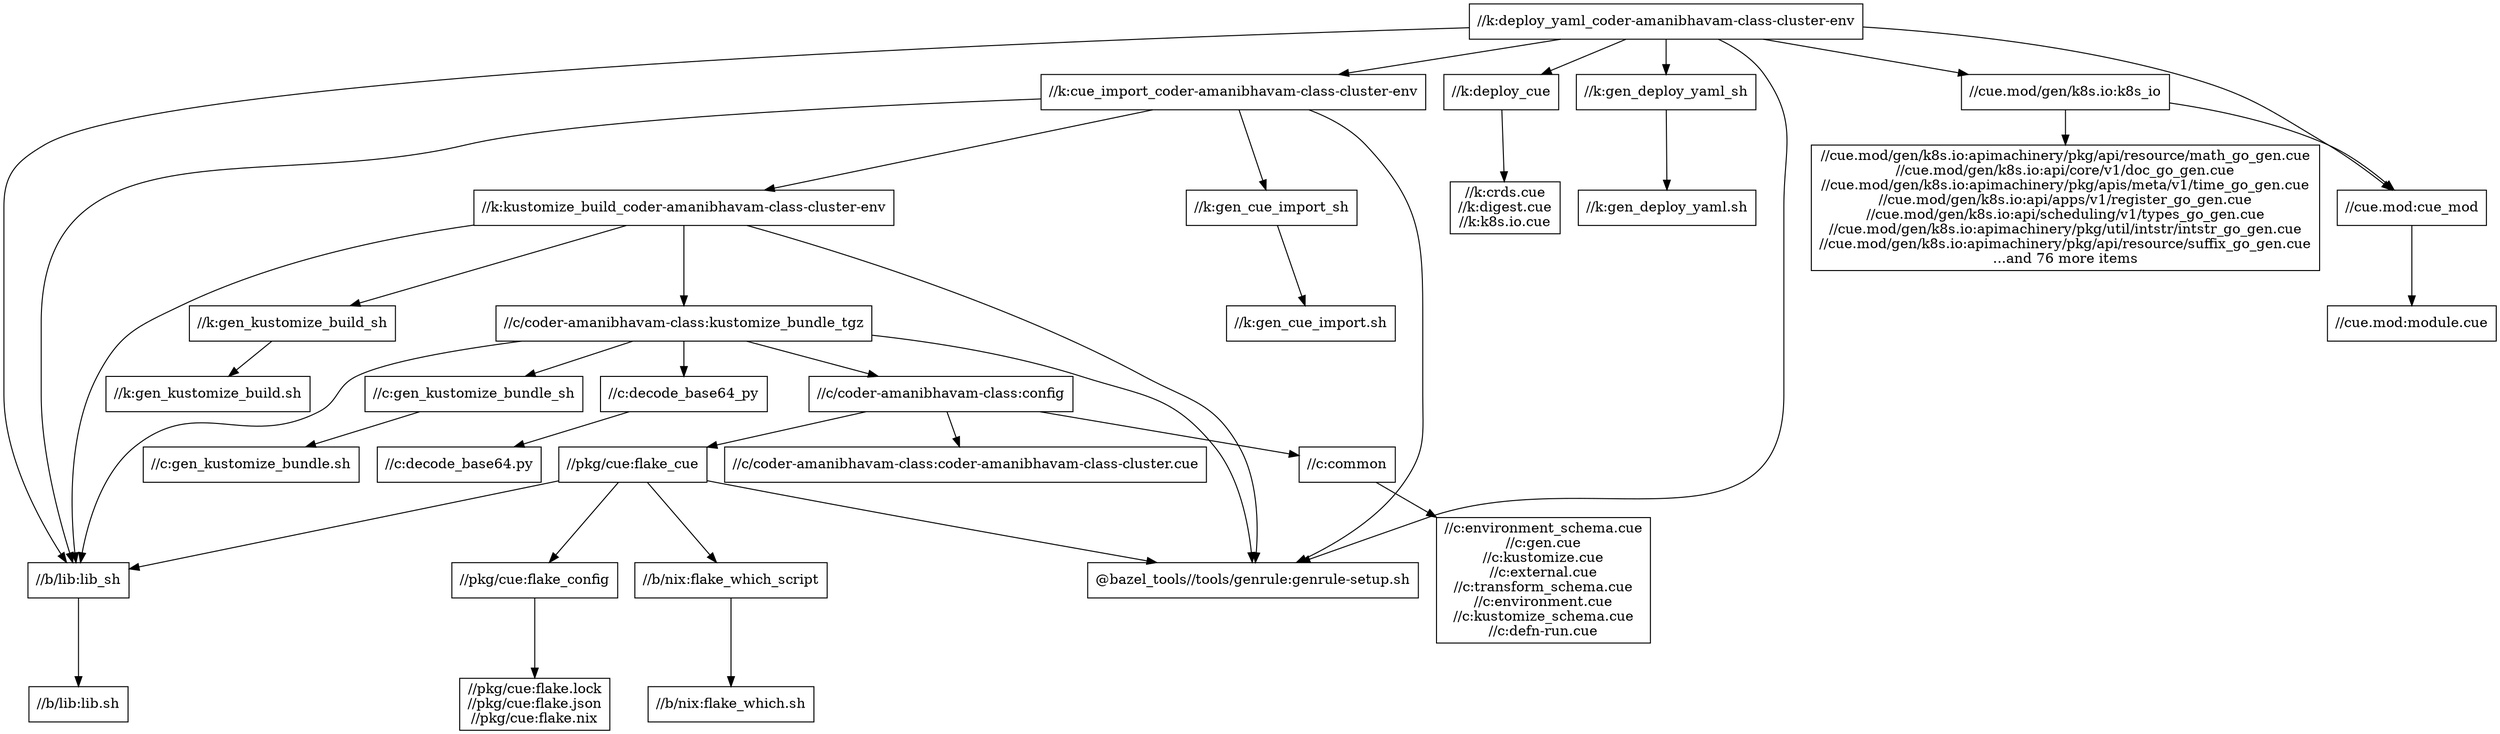 digraph mygraph {
  node [shape=box];
  "//k:deploy_yaml_coder-amanibhavam-class-cluster-env"
  "//k:deploy_yaml_coder-amanibhavam-class-cluster-env" -> "//k:cue_import_coder-amanibhavam-class-cluster-env"
  "//k:deploy_yaml_coder-amanibhavam-class-cluster-env" -> "//k:deploy_cue"
  "//k:deploy_yaml_coder-amanibhavam-class-cluster-env" -> "//k:gen_deploy_yaml_sh"
  "//k:deploy_yaml_coder-amanibhavam-class-cluster-env" -> "//cue.mod:cue_mod"
  "//k:deploy_yaml_coder-amanibhavam-class-cluster-env" -> "//cue.mod/gen/k8s.io:k8s_io"
  "//k:deploy_yaml_coder-amanibhavam-class-cluster-env" -> "//b/lib:lib_sh"
  "//k:deploy_yaml_coder-amanibhavam-class-cluster-env" -> "@bazel_tools//tools/genrule:genrule-setup.sh"
  "//cue.mod/gen/k8s.io:k8s_io"
  "//cue.mod/gen/k8s.io:k8s_io" -> "//cue.mod/gen/k8s.io:apimachinery/pkg/api/resource/math_go_gen.cue\n//cue.mod/gen/k8s.io:api/core/v1/doc_go_gen.cue\n//cue.mod/gen/k8s.io:apimachinery/pkg/apis/meta/v1/time_go_gen.cue\n//cue.mod/gen/k8s.io:api/apps/v1/register_go_gen.cue\n//cue.mod/gen/k8s.io:api/scheduling/v1/types_go_gen.cue\n//cue.mod/gen/k8s.io:apimachinery/pkg/util/intstr/intstr_go_gen.cue\n//cue.mod/gen/k8s.io:apimachinery/pkg/api/resource/suffix_go_gen.cue\n...and 76 more items"
  "//cue.mod/gen/k8s.io:k8s_io" -> "//cue.mod:cue_mod"
  "//cue.mod:cue_mod"
  "//cue.mod:cue_mod" -> "//cue.mod:module.cue"
  "//cue.mod:module.cue"
  "//k:gen_deploy_yaml_sh"
  "//k:gen_deploy_yaml_sh" -> "//k:gen_deploy_yaml.sh"
  "//k:gen_deploy_yaml.sh"
  "//k:deploy_cue"
  "//k:deploy_cue" -> "//k:crds.cue\n//k:digest.cue\n//k:k8s.io.cue"
  "//k:crds.cue\n//k:digest.cue\n//k:k8s.io.cue"
  "//k:cue_import_coder-amanibhavam-class-cluster-env"
  "//k:cue_import_coder-amanibhavam-class-cluster-env" -> "//k:kustomize_build_coder-amanibhavam-class-cluster-env"
  "//k:cue_import_coder-amanibhavam-class-cluster-env" -> "//k:gen_cue_import_sh"
  "//k:cue_import_coder-amanibhavam-class-cluster-env" -> "//b/lib:lib_sh"
  "//k:cue_import_coder-amanibhavam-class-cluster-env" -> "@bazel_tools//tools/genrule:genrule-setup.sh"
  "//k:gen_cue_import_sh"
  "//k:gen_cue_import_sh" -> "//k:gen_cue_import.sh"
  "//k:gen_cue_import.sh"
  "//k:kustomize_build_coder-amanibhavam-class-cluster-env"
  "//k:kustomize_build_coder-amanibhavam-class-cluster-env" -> "//k:gen_kustomize_build_sh"
  "//k:kustomize_build_coder-amanibhavam-class-cluster-env" -> "//c/coder-amanibhavam-class:kustomize_bundle_tgz"
  "//k:kustomize_build_coder-amanibhavam-class-cluster-env" -> "@bazel_tools//tools/genrule:genrule-setup.sh"
  "//k:kustomize_build_coder-amanibhavam-class-cluster-env" -> "//b/lib:lib_sh"
  "//c/coder-amanibhavam-class:kustomize_bundle_tgz"
  "//c/coder-amanibhavam-class:kustomize_bundle_tgz" -> "//c/coder-amanibhavam-class:config"
  "//c/coder-amanibhavam-class:kustomize_bundle_tgz" -> "@bazel_tools//tools/genrule:genrule-setup.sh"
  "//c/coder-amanibhavam-class:kustomize_bundle_tgz" -> "//c:gen_kustomize_bundle_sh"
  "//c/coder-amanibhavam-class:kustomize_bundle_tgz" -> "//c:decode_base64_py"
  "//c/coder-amanibhavam-class:kustomize_bundle_tgz" -> "//b/lib:lib_sh"
  "//c:decode_base64_py"
  "//c:decode_base64_py" -> "//c:decode_base64.py"
  "//c:decode_base64.py"
  "//c:gen_kustomize_bundle_sh"
  "//c:gen_kustomize_bundle_sh" -> "//c:gen_kustomize_bundle.sh"
  "//c:gen_kustomize_bundle.sh"
  "//c/coder-amanibhavam-class:config"
  "//c/coder-amanibhavam-class:config" -> "//c/coder-amanibhavam-class:coder-amanibhavam-class-cluster.cue"
  "//c/coder-amanibhavam-class:config" -> "//c:common"
  "//c/coder-amanibhavam-class:config" -> "//pkg/cue:flake_cue"
  "//pkg/cue:flake_cue"
  "//pkg/cue:flake_cue" -> "//pkg/cue:flake_config"
  "//pkg/cue:flake_cue" -> "@bazel_tools//tools/genrule:genrule-setup.sh"
  "//pkg/cue:flake_cue" -> "//b/lib:lib_sh"
  "//pkg/cue:flake_cue" -> "//b/nix:flake_which_script"
  "//b/nix:flake_which_script"
  "//b/nix:flake_which_script" -> "//b/nix:flake_which.sh"
  "//b/nix:flake_which.sh"
  "//b/lib:lib_sh"
  "//b/lib:lib_sh" -> "//b/lib:lib.sh"
  "//b/lib:lib.sh"
  "@bazel_tools//tools/genrule:genrule-setup.sh"
  "//pkg/cue:flake_config"
  "//pkg/cue:flake_config" -> "//pkg/cue:flake.lock\n//pkg/cue:flake.json\n//pkg/cue:flake.nix"
  "//pkg/cue:flake.lock\n//pkg/cue:flake.json\n//pkg/cue:flake.nix"
  "//c:common"
  "//c:common" -> "//c:environment_schema.cue\n//c:gen.cue\n//c:kustomize.cue\n//c:external.cue\n//c:transform_schema.cue\n//c:environment.cue\n//c:kustomize_schema.cue\n//c:defn-run.cue"
  "//c:environment_schema.cue\n//c:gen.cue\n//c:kustomize.cue\n//c:external.cue\n//c:transform_schema.cue\n//c:environment.cue\n//c:kustomize_schema.cue\n//c:defn-run.cue"
  "//c/coder-amanibhavam-class:coder-amanibhavam-class-cluster.cue"
  "//k:gen_kustomize_build_sh"
  "//k:gen_kustomize_build_sh" -> "//k:gen_kustomize_build.sh"
  "//k:gen_kustomize_build.sh"
  "//cue.mod/gen/k8s.io:apimachinery/pkg/api/resource/math_go_gen.cue\n//cue.mod/gen/k8s.io:api/core/v1/doc_go_gen.cue\n//cue.mod/gen/k8s.io:apimachinery/pkg/apis/meta/v1/time_go_gen.cue\n//cue.mod/gen/k8s.io:api/apps/v1/register_go_gen.cue\n//cue.mod/gen/k8s.io:api/scheduling/v1/types_go_gen.cue\n//cue.mod/gen/k8s.io:apimachinery/pkg/util/intstr/intstr_go_gen.cue\n//cue.mod/gen/k8s.io:apimachinery/pkg/api/resource/suffix_go_gen.cue\n...and 76 more items"
}
